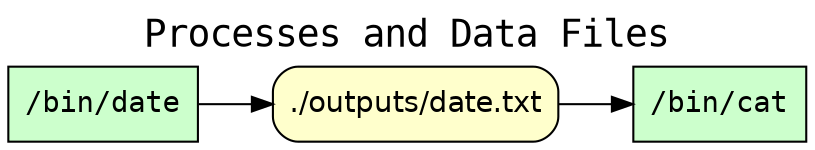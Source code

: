 
digraph wt_run {
rankdir=LR
fontname=Courier; fontsize=18; labelloc=t
label="Processes and Data Files"
node[shape=box style="filled" fillcolor="#CCFFCC" peripheries=1 fontname=Courier]
"exe:e3" [label="/bin/cat"]
"exe:e2" [label="/bin/date"]
node[shape=box style="rounded,filled" fillcolor="#FFFFCC" peripheries=1 fontname=Helvetica]
"access:i10" [label="./outputs/date.txt"]
"exe:e2" -> "access:i10"
"access:i10" -> "exe:e3"
}

